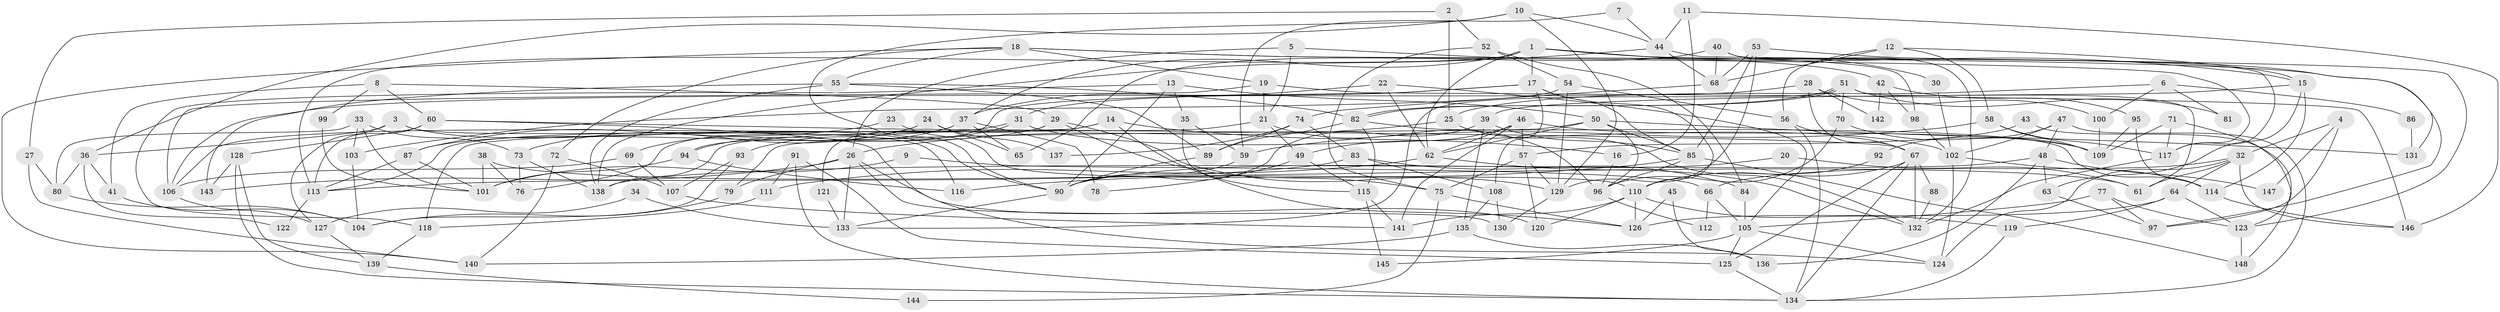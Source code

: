// coarse degree distribution, {7: 0.061855670103092786, 3: 0.1958762886597938, 4: 0.16494845360824742, 2: 0.12371134020618557, 5: 0.17525773195876287, 8: 0.12371134020618557, 12: 0.010309278350515464, 6: 0.09278350515463918, 9: 0.041237113402061855, 10: 0.010309278350515464}
// Generated by graph-tools (version 1.1) at 2025/23/03/03/25 07:23:58]
// undirected, 148 vertices, 296 edges
graph export_dot {
graph [start="1"]
  node [color=gray90,style=filled];
  1;
  2;
  3;
  4;
  5;
  6;
  7;
  8;
  9;
  10;
  11;
  12;
  13;
  14;
  15;
  16;
  17;
  18;
  19;
  20;
  21;
  22;
  23;
  24;
  25;
  26;
  27;
  28;
  29;
  30;
  31;
  32;
  33;
  34;
  35;
  36;
  37;
  38;
  39;
  40;
  41;
  42;
  43;
  44;
  45;
  46;
  47;
  48;
  49;
  50;
  51;
  52;
  53;
  54;
  55;
  56;
  57;
  58;
  59;
  60;
  61;
  62;
  63;
  64;
  65;
  66;
  67;
  68;
  69;
  70;
  71;
  72;
  73;
  74;
  75;
  76;
  77;
  78;
  79;
  80;
  81;
  82;
  83;
  84;
  85;
  86;
  87;
  88;
  89;
  90;
  91;
  92;
  93;
  94;
  95;
  96;
  97;
  98;
  99;
  100;
  101;
  102;
  103;
  104;
  105;
  106;
  107;
  108;
  109;
  110;
  111;
  112;
  113;
  114;
  115;
  116;
  117;
  118;
  119;
  120;
  121;
  122;
  123;
  124;
  125;
  126;
  127;
  128;
  129;
  130;
  131;
  132;
  133;
  134;
  135;
  136;
  137;
  138;
  139;
  140;
  141;
  142;
  143;
  144;
  145;
  146;
  147;
  148;
  1 -- 62;
  1 -- 37;
  1 -- 15;
  1 -- 17;
  1 -- 30;
  1 -- 98;
  1 -- 113;
  2 -- 25;
  2 -- 52;
  2 -- 27;
  3 -- 127;
  3 -- 90;
  3 -- 36;
  3 -- 116;
  4 -- 97;
  4 -- 32;
  4 -- 147;
  5 -- 42;
  5 -- 21;
  5 -- 26;
  6 -- 100;
  6 -- 25;
  6 -- 81;
  6 -- 86;
  7 -- 59;
  7 -- 44;
  8 -- 60;
  8 -- 41;
  8 -- 29;
  8 -- 99;
  9 -- 101;
  9 -- 66;
  10 -- 129;
  10 -- 90;
  10 -- 36;
  10 -- 44;
  11 -- 44;
  11 -- 146;
  11 -- 16;
  12 -- 56;
  12 -- 68;
  12 -- 15;
  12 -- 58;
  13 -- 90;
  13 -- 50;
  13 -- 35;
  13 -- 118;
  14 -- 16;
  14 -- 113;
  14 -- 118;
  14 -- 126;
  15 -- 39;
  15 -- 63;
  15 -- 114;
  16 -- 96;
  17 -- 85;
  17 -- 31;
  17 -- 94;
  17 -- 108;
  17 -- 110;
  18 -- 97;
  18 -- 117;
  18 -- 19;
  18 -- 55;
  18 -- 72;
  18 -- 140;
  19 -- 21;
  19 -- 106;
  19 -- 146;
  20 -- 90;
  20 -- 61;
  21 -- 96;
  21 -- 49;
  21 -- 138;
  22 -- 62;
  22 -- 37;
  22 -- 105;
  23 -- 110;
  23 -- 87;
  24 -- 73;
  24 -- 69;
  24 -- 65;
  24 -- 137;
  25 -- 132;
  25 -- 26;
  26 -- 143;
  26 -- 79;
  26 -- 120;
  26 -- 130;
  26 -- 133;
  27 -- 80;
  27 -- 140;
  28 -- 106;
  28 -- 67;
  28 -- 100;
  28 -- 142;
  29 -- 75;
  29 -- 87;
  29 -- 121;
  29 -- 129;
  30 -- 102;
  31 -- 102;
  31 -- 93;
  31 -- 106;
  32 -- 146;
  32 -- 64;
  32 -- 61;
  32 -- 66;
  32 -- 124;
  33 -- 80;
  33 -- 103;
  33 -- 73;
  33 -- 101;
  34 -- 127;
  34 -- 133;
  35 -- 59;
  35 -- 115;
  36 -- 41;
  36 -- 80;
  36 -- 122;
  37 -- 65;
  37 -- 94;
  37 -- 76;
  37 -- 78;
  38 -- 101;
  38 -- 61;
  38 -- 76;
  39 -- 85;
  39 -- 90;
  39 -- 135;
  40 -- 132;
  40 -- 68;
  40 -- 65;
  40 -- 117;
  41 -- 104;
  42 -- 95;
  42 -- 98;
  42 -- 142;
  43 -- 57;
  43 -- 148;
  44 -- 138;
  44 -- 68;
  44 -- 123;
  45 -- 126;
  45 -- 136;
  46 -- 141;
  46 -- 62;
  46 -- 49;
  46 -- 57;
  46 -- 109;
  47 -- 102;
  47 -- 134;
  47 -- 48;
  47 -- 92;
  48 -- 138;
  48 -- 63;
  48 -- 136;
  48 -- 147;
  49 -- 115;
  49 -- 78;
  50 -- 85;
  50 -- 96;
  50 -- 62;
  50 -- 79;
  50 -- 131;
  51 -- 133;
  51 -- 82;
  51 -- 82;
  51 -- 61;
  51 -- 70;
  51 -- 81;
  52 -- 54;
  52 -- 75;
  52 -- 84;
  53 -- 68;
  53 -- 129;
  53 -- 85;
  53 -- 131;
  54 -- 56;
  54 -- 129;
  54 -- 103;
  55 -- 138;
  55 -- 82;
  55 -- 89;
  55 -- 143;
  56 -- 134;
  56 -- 67;
  57 -- 129;
  57 -- 75;
  57 -- 120;
  58 -- 109;
  58 -- 59;
  58 -- 117;
  59 -- 90;
  60 -- 124;
  60 -- 67;
  60 -- 113;
  60 -- 128;
  62 -- 132;
  62 -- 111;
  63 -- 97;
  64 -- 119;
  64 -- 126;
  64 -- 123;
  66 -- 105;
  66 -- 112;
  67 -- 110;
  67 -- 125;
  67 -- 88;
  67 -- 132;
  67 -- 134;
  68 -- 74;
  69 -- 107;
  69 -- 106;
  70 -- 109;
  70 -- 96;
  71 -- 117;
  71 -- 123;
  71 -- 109;
  72 -- 140;
  72 -- 107;
  73 -- 76;
  73 -- 138;
  74 -- 89;
  74 -- 83;
  74 -- 137;
  75 -- 126;
  75 -- 144;
  77 -- 123;
  77 -- 105;
  77 -- 97;
  79 -- 104;
  80 -- 104;
  82 -- 89;
  82 -- 114;
  82 -- 115;
  83 -- 113;
  83 -- 108;
  83 -- 84;
  84 -- 105;
  85 -- 116;
  85 -- 96;
  85 -- 148;
  86 -- 131;
  87 -- 113;
  87 -- 101;
  88 -- 132;
  89 -- 90;
  90 -- 133;
  91 -- 125;
  91 -- 111;
  91 -- 134;
  92 -- 110;
  93 -- 107;
  93 -- 104;
  94 -- 101;
  94 -- 116;
  95 -- 109;
  95 -- 114;
  96 -- 112;
  98 -- 102;
  99 -- 101;
  100 -- 109;
  102 -- 124;
  102 -- 114;
  103 -- 104;
  105 -- 124;
  105 -- 125;
  105 -- 145;
  106 -- 127;
  107 -- 141;
  108 -- 135;
  108 -- 130;
  110 -- 120;
  110 -- 119;
  110 -- 126;
  110 -- 141;
  111 -- 118;
  113 -- 122;
  114 -- 146;
  115 -- 141;
  115 -- 145;
  117 -- 132;
  118 -- 139;
  119 -- 134;
  121 -- 133;
  123 -- 148;
  125 -- 134;
  127 -- 139;
  128 -- 134;
  128 -- 139;
  128 -- 143;
  129 -- 130;
  135 -- 140;
  135 -- 136;
  139 -- 144;
}
